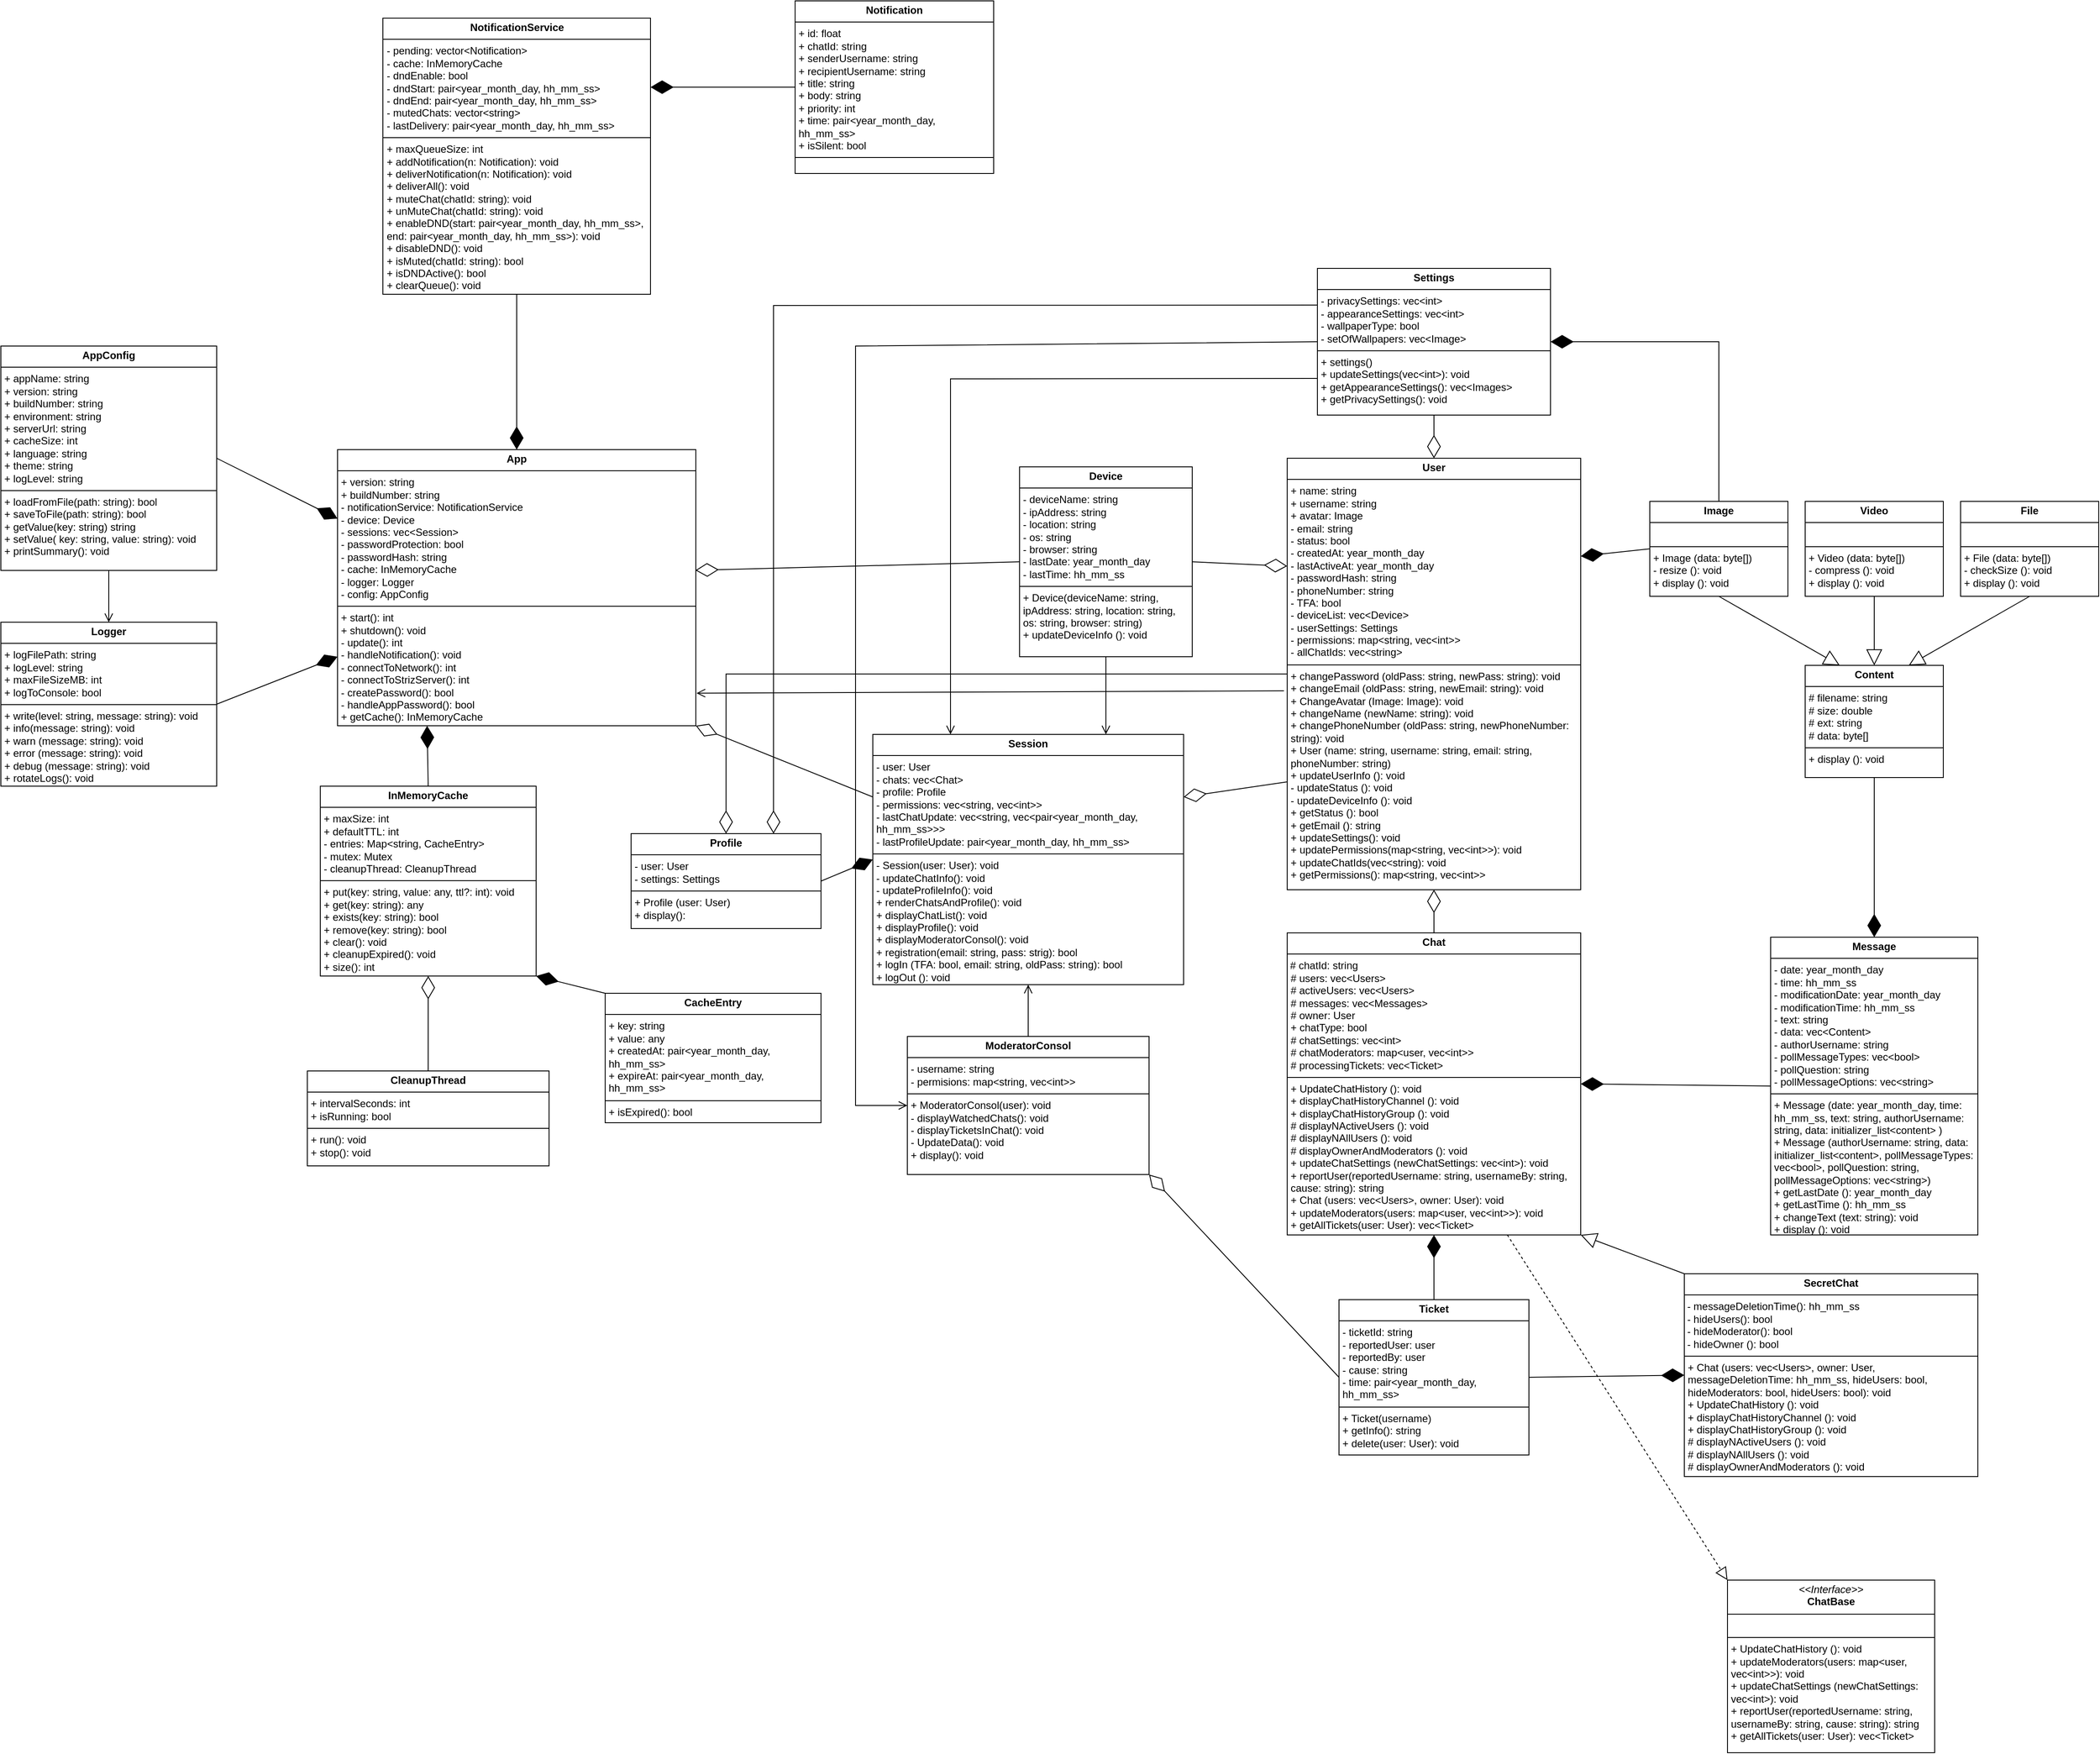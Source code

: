 <mxfile version="28.2.8">
  <diagram name="Page-1" id="-v7UKWnYTiObC2K4nbol">
    <mxGraphModel dx="4275" dy="2553" grid="1" gridSize="10" guides="1" tooltips="1" connect="1" arrows="1" fold="1" page="1" pageScale="1" pageWidth="850" pageHeight="1100" math="0" shadow="0">
      <root>
        <mxCell id="0" />
        <mxCell id="1" parent="0" />
        <mxCell id="eBcWTfVREyL1ZF2uGlKk-4" value="&lt;p style=&quot;margin:0px;margin-top:4px;text-align:center;&quot;&gt;&lt;b&gt;User&lt;/b&gt;&lt;/p&gt;&lt;hr size=&quot;1&quot; style=&quot;border-style:solid;&quot;&gt;&lt;p style=&quot;margin:0px;margin-left:4px;&quot;&gt;+ name: string&lt;/p&gt;&lt;p style=&quot;margin:0px;margin-left:4px;&quot;&gt;+ username: string&lt;/p&gt;&lt;p style=&quot;margin:0px;margin-left:4px;&quot;&gt;+ avatar: Image&lt;/p&gt;&lt;p style=&quot;margin:0px;margin-left:4px;&quot;&gt;- email: string&lt;/p&gt;&lt;p style=&quot;margin:0px;margin-left:4px;&quot;&gt;- status: bool&lt;/p&gt;&lt;p style=&quot;margin:0px;margin-left:4px;&quot;&gt;- createdAt: year_month_day&lt;/p&gt;&lt;p style=&quot;margin:0px;margin-left:4px;&quot;&gt;- lastActiveAt: year_month_day&lt;/p&gt;&lt;p style=&quot;margin:0px;margin-left:4px;&quot;&gt;- passwordHash: string&lt;/p&gt;&lt;p style=&quot;margin:0px;margin-left:4px;&quot;&gt;- phoneNumber: string&lt;/p&gt;&lt;p style=&quot;margin:0px;margin-left:4px;&quot;&gt;- TFA: bool&lt;/p&gt;&lt;p style=&quot;margin:0px;margin-left:4px;&quot;&gt;- deviceList: vec&amp;lt;Device&amp;gt;&lt;/p&gt;&lt;p style=&quot;margin:0px;margin-left:4px;&quot;&gt;- userSettings: Settings&lt;/p&gt;&lt;p style=&quot;margin:0px;margin-left:4px;&quot;&gt;- permissions: map&amp;lt;string, vec&amp;lt;int&amp;gt;&amp;gt;&lt;/p&gt;&lt;p style=&quot;margin:0px;margin-left:4px;&quot;&gt;- allChatIds: vec&amp;lt;string&amp;gt;&lt;/p&gt;&lt;hr size=&quot;1&quot; style=&quot;border-style:solid;&quot;&gt;&lt;p style=&quot;margin:0px;margin-left:4px;&quot;&gt;+ changePassword (oldPass: string, newPass: string): void&lt;/p&gt;&lt;p style=&quot;margin:0px;margin-left:4px;&quot;&gt;+ changeEmail (oldPass: string, newEmail: string): void&lt;/p&gt;&lt;p style=&quot;margin:0px;margin-left:4px;&quot;&gt;+ ChangeAvatar (Image: Image): void&lt;/p&gt;&lt;p style=&quot;margin:0px;margin-left:4px;&quot;&gt;+ changeName (newName: string): void&lt;/p&gt;&lt;p style=&quot;margin:0px;margin-left:4px;&quot;&gt;+ changePhoneNumber (oldPass: string, newPhoneNumber: string): void&lt;/p&gt;&lt;p style=&quot;margin:0px;margin-left:4px;&quot;&gt;+ User (name: string, username: string, email: string, phoneNumber: string)&lt;/p&gt;&lt;p style=&quot;margin:0px;margin-left:4px;&quot;&gt;+ updateUserInfo (): void&lt;/p&gt;&lt;p style=&quot;margin:0px;margin-left:4px;&quot;&gt;- updateStatus (): void&lt;/p&gt;&lt;p style=&quot;margin:0px;margin-left:4px;&quot;&gt;- updateDeviceInfo (): void&lt;/p&gt;&lt;p style=&quot;margin:0px;margin-left:4px;&quot;&gt;+ getStatus (): bool&lt;/p&gt;&lt;p style=&quot;margin:0px;margin-left:4px;&quot;&gt;+ getEmail (): string&lt;/p&gt;&lt;p style=&quot;margin:0px;margin-left:4px;&quot;&gt;+ updateSettings(): void&lt;/p&gt;&lt;p style=&quot;margin:0px;margin-left:4px;&quot;&gt;+ updatePermissions(map&amp;lt;string, vec&amp;lt;int&amp;gt;&amp;gt;): void&lt;/p&gt;&lt;p style=&quot;margin:0px;margin-left:4px;&quot;&gt;+ updateChatIds(vec&amp;lt;string): void&lt;/p&gt;&lt;p style=&quot;margin:0px;margin-left:4px;&quot;&gt;+ getPermissions(): map&amp;lt;string, vec&amp;lt;int&amp;gt;&amp;gt;&lt;/p&gt;" style="verticalAlign=top;align=left;overflow=fill;html=1;whiteSpace=wrap;" parent="1" vertex="1">
          <mxGeometry x="400" y="120" width="340" height="500" as="geometry" />
        </mxCell>
        <mxCell id="eBcWTfVREyL1ZF2uGlKk-5" value="&lt;p style=&quot;margin:0px;margin-top:4px;text-align:center;&quot;&gt;&lt;b&gt;Image&lt;/b&gt;&lt;/p&gt;&lt;hr size=&quot;1&quot; style=&quot;border-style:solid;&quot;&gt;&lt;p style=&quot;margin:0px;margin-left:4px;&quot;&gt;&lt;br&gt;&lt;/p&gt;&lt;hr size=&quot;1&quot; style=&quot;border-style:solid;&quot;&gt;&lt;p style=&quot;margin:0px;margin-left:4px;&quot;&gt;+ Image (data: byte[])&lt;/p&gt;&lt;p style=&quot;margin:0px;margin-left:4px;&quot;&gt;- resize (): void&lt;/p&gt;&lt;p style=&quot;margin:0px;margin-left:4px;&quot;&gt;+ display (): void&lt;br&gt;&lt;/p&gt;" style="verticalAlign=top;align=left;overflow=fill;html=1;whiteSpace=wrap;" parent="1" vertex="1">
          <mxGeometry x="820" y="170" width="160" height="110" as="geometry" />
        </mxCell>
        <mxCell id="eBcWTfVREyL1ZF2uGlKk-8" value="&lt;p style=&quot;margin:0px;margin-top:4px;text-align:center;&quot;&gt;&lt;b&gt;Message&lt;/b&gt;&lt;/p&gt;&lt;hr size=&quot;1&quot; style=&quot;border-style:solid;&quot;&gt;&lt;p style=&quot;margin:0px;margin-left:4px;&quot;&gt;- date: year_month_day&lt;/p&gt;&lt;p style=&quot;margin:0px;margin-left:4px;&quot;&gt;- time: hh_mm_ss&lt;/p&gt;&lt;p style=&quot;margin:0px;margin-left:4px;&quot;&gt;- modificationDate: year_month_day&lt;/p&gt;&lt;p style=&quot;margin:0px;margin-left:4px;&quot;&gt;- modificationTime: hh_mm_ss&lt;/p&gt;&lt;p style=&quot;margin:0px;margin-left:4px;&quot;&gt;- text: string&lt;/p&gt;&lt;p style=&quot;margin:0px;margin-left:4px;&quot;&gt;- data: vec&amp;lt;Content&amp;gt;&lt;/p&gt;&lt;p style=&quot;margin:0px;margin-left:4px;&quot;&gt;- authorUsername: string&lt;/p&gt;&lt;p style=&quot;margin:0px;margin-left:4px;&quot;&gt;- pollMessageTypes: vec&amp;lt;bool&amp;gt;&lt;/p&gt;&lt;p style=&quot;margin:0px;margin-left:4px;&quot;&gt;- pollQuestion: string&lt;/p&gt;&lt;p style=&quot;margin:0px;margin-left:4px;&quot;&gt;- pollMessageOptions: vec&amp;lt;string&amp;gt;&lt;/p&gt;&lt;hr size=&quot;1&quot; style=&quot;border-style:solid;&quot;&gt;&lt;p style=&quot;margin:0px;margin-left:4px;&quot;&gt;+ Message (date: year_month_day, time: hh_mm_ss, text: string, authorUsername: string, data: initializer_list&amp;lt;content&amp;gt; )&lt;/p&gt;&lt;p style=&quot;margin:0px;margin-left:4px;&quot;&gt;+ Message (authorUsername: string, data: initializer_list&amp;lt;content&amp;gt;, pollMessageTypes: vec&amp;lt;bool&amp;gt;, pollQuestion: string, pollMessageOptions: vec&amp;lt;string&amp;gt;)&lt;/p&gt;&lt;p style=&quot;margin:0px;margin-left:4px;&quot;&gt;+ getLastDate (): year_month_day&lt;/p&gt;&lt;p style=&quot;margin:0px;margin-left:4px;&quot;&gt;+ getLastTime (): hh_mm_ss&lt;/p&gt;&lt;p style=&quot;margin:0px;margin-left:4px;&quot;&gt;+ changeText (text: string): void&lt;/p&gt;&lt;p style=&quot;margin:0px;margin-left:4px;&quot;&gt;+ display (): void&lt;/p&gt;&lt;p style=&quot;margin:0px;margin-left:4px;&quot;&gt;&lt;br&gt;&lt;/p&gt;" style="verticalAlign=top;align=left;overflow=fill;html=1;whiteSpace=wrap;" parent="1" vertex="1">
          <mxGeometry x="960" y="675" width="240" height="345" as="geometry" />
        </mxCell>
        <mxCell id="eBcWTfVREyL1ZF2uGlKk-9" value="&lt;p style=&quot;margin:0px;margin-top:4px;text-align:center;&quot;&gt;&lt;b&gt;Video&lt;/b&gt;&lt;/p&gt;&lt;hr size=&quot;1&quot; style=&quot;border-style:solid;&quot;&gt;&lt;p style=&quot;margin:0px;margin-left:4px;&quot;&gt;&lt;br&gt;&lt;/p&gt;&lt;hr size=&quot;1&quot; style=&quot;border-style:solid;&quot;&gt;&lt;p style=&quot;margin: 0px 0px 0px 4px;&quot;&gt;+ Video (data: byte[])&lt;/p&gt;&lt;p style=&quot;margin: 0px 0px 0px 4px;&quot;&gt;- compress (): void&lt;/p&gt;&lt;p style=&quot;margin: 0px 0px 0px 4px;&quot;&gt;+ display (): void&lt;br&gt;&lt;/p&gt;" style="verticalAlign=top;align=left;overflow=fill;html=1;whiteSpace=wrap;" parent="1" vertex="1">
          <mxGeometry x="1000" y="170" width="160" height="110" as="geometry" />
        </mxCell>
        <mxCell id="eBcWTfVREyL1ZF2uGlKk-10" value="&lt;p style=&quot;margin:0px;margin-top:4px;text-align:center;&quot;&gt;&lt;b&gt;File&lt;/b&gt;&lt;/p&gt;&lt;hr size=&quot;1&quot; style=&quot;border-style:solid;&quot;&gt;&lt;p style=&quot;margin:0px;margin-left:4px;&quot;&gt;&lt;br&gt;&lt;/p&gt;&lt;hr size=&quot;1&quot; style=&quot;border-style:solid;&quot;&gt;&lt;p style=&quot;margin:0px;margin-left:4px;&quot;&gt;+ File (data: byte[])&lt;/p&gt;&lt;p style=&quot;margin:0px;margin-left:4px;&quot;&gt;- checkSize (): void&lt;/p&gt;&lt;p style=&quot;margin:0px;margin-left:4px;&quot;&gt;+ display (): void&lt;br&gt;&lt;/p&gt;" style="verticalAlign=top;align=left;overflow=fill;html=1;whiteSpace=wrap;" parent="1" vertex="1">
          <mxGeometry x="1180" y="170" width="160" height="110" as="geometry" />
        </mxCell>
        <mxCell id="eBcWTfVREyL1ZF2uGlKk-11" value="&lt;p style=&quot;margin:0px;margin-top:4px;text-align:center;&quot;&gt;&lt;b&gt;Content&lt;/b&gt;&lt;/p&gt;&lt;hr size=&quot;1&quot; style=&quot;border-style:solid;&quot;&gt;&lt;p style=&quot;margin: 0px 0px 0px 4px;&quot;&gt;# filename: string&lt;/p&gt;&lt;p style=&quot;margin: 0px 0px 0px 4px;&quot;&gt;# size: double&lt;/p&gt;&lt;p style=&quot;margin: 0px 0px 0px 4px;&quot;&gt;# ext: string&lt;/p&gt;&lt;p style=&quot;margin: 0px 0px 0px 4px;&quot;&gt;# data: byte[]&lt;/p&gt;&lt;hr size=&quot;1&quot; style=&quot;border-style:solid;&quot;&gt;&lt;p style=&quot;margin:0px;margin-left:4px;&quot;&gt;+ display (): void&lt;/p&gt;" style="verticalAlign=top;align=left;overflow=fill;html=1;whiteSpace=wrap;" parent="1" vertex="1">
          <mxGeometry x="1000" y="360" width="160" height="130" as="geometry" />
        </mxCell>
        <mxCell id="eBcWTfVREyL1ZF2uGlKk-12" value="" style="endArrow=block;endSize=16;endFill=0;html=1;rounded=0;exitX=0.5;exitY=1;exitDx=0;exitDy=0;entryX=0.25;entryY=0;entryDx=0;entryDy=0;" parent="1" source="eBcWTfVREyL1ZF2uGlKk-5" target="eBcWTfVREyL1ZF2uGlKk-11" edge="1">
          <mxGeometry width="160" relative="1" as="geometry">
            <mxPoint x="930" y="410" as="sourcePoint" />
            <mxPoint x="1090" y="410" as="targetPoint" />
          </mxGeometry>
        </mxCell>
        <mxCell id="eBcWTfVREyL1ZF2uGlKk-13" value="" style="endArrow=block;endSize=16;endFill=0;html=1;rounded=0;exitX=0.5;exitY=1;exitDx=0;exitDy=0;entryX=0.5;entryY=0;entryDx=0;entryDy=0;" parent="1" source="eBcWTfVREyL1ZF2uGlKk-9" target="eBcWTfVREyL1ZF2uGlKk-11" edge="1">
          <mxGeometry x="-0.002" width="160" relative="1" as="geometry">
            <mxPoint x="1050" y="310" as="sourcePoint" />
            <mxPoint x="1210" y="310" as="targetPoint" />
            <mxPoint as="offset" />
          </mxGeometry>
        </mxCell>
        <mxCell id="eBcWTfVREyL1ZF2uGlKk-14" value="" style="endArrow=block;endSize=16;endFill=0;html=1;rounded=0;exitX=0.5;exitY=1;exitDx=0;exitDy=0;entryX=0.75;entryY=0;entryDx=0;entryDy=0;" parent="1" source="eBcWTfVREyL1ZF2uGlKk-10" target="eBcWTfVREyL1ZF2uGlKk-11" edge="1">
          <mxGeometry width="160" relative="1" as="geometry">
            <mxPoint x="1170" y="340" as="sourcePoint" />
            <mxPoint x="1130" y="370" as="targetPoint" />
          </mxGeometry>
        </mxCell>
        <mxCell id="eBcWTfVREyL1ZF2uGlKk-17" value="&lt;p style=&quot;margin:0px;margin-top:4px;text-align:center;&quot;&gt;&lt;b&gt;Device&lt;/b&gt;&lt;/p&gt;&lt;hr size=&quot;1&quot; style=&quot;border-style:solid;&quot;&gt;&lt;p style=&quot;margin:0px;margin-left:4px;&quot;&gt;- deviceName: string&lt;/p&gt;&lt;p style=&quot;margin:0px;margin-left:4px;&quot;&gt;- ipAddress: string&lt;/p&gt;&lt;p style=&quot;margin:0px;margin-left:4px;&quot;&gt;- location: string&lt;/p&gt;&lt;p style=&quot;margin:0px;margin-left:4px;&quot;&gt;- os: string&lt;/p&gt;&lt;p style=&quot;margin:0px;margin-left:4px;&quot;&gt;- browser: string&lt;/p&gt;&lt;p style=&quot;margin:0px;margin-left:4px;&quot;&gt;- lastDate: year_month_day&lt;/p&gt;&lt;p style=&quot;margin:0px;margin-left:4px;&quot;&gt;- lastTime: hh_mm_ss&lt;/p&gt;&lt;hr size=&quot;1&quot; style=&quot;border-style:solid;&quot;&gt;&lt;p style=&quot;margin:0px;margin-left:4px;&quot;&gt;+ Device(deviceName: string, ipAddress: string, location: string, os: string, browser: string)&lt;/p&gt;&lt;p style=&quot;margin:0px;margin-left:4px;&quot;&gt;+ updateDeviceInfo (): void&lt;/p&gt;" style="verticalAlign=top;align=left;overflow=fill;html=1;whiteSpace=wrap;" parent="1" vertex="1">
          <mxGeometry x="90" y="130" width="200" height="220" as="geometry" />
        </mxCell>
        <mxCell id="eBcWTfVREyL1ZF2uGlKk-20" value="&lt;p style=&quot;margin:0px;margin-top:4px;text-align:center;&quot;&gt;&lt;b&gt;Chat&lt;/b&gt;&lt;/p&gt;&lt;hr size=&quot;1&quot; style=&quot;border-style:solid;&quot;&gt;&lt;span style=&quot;white-space: pre;&quot;&gt;&amp;nbsp;#&lt;/span&gt;&amp;nbsp;chatId: string&lt;br&gt;&lt;p style=&quot;margin:0px;margin-left:4px;&quot;&gt;# users: vec&amp;lt;Users&amp;gt;&lt;/p&gt;&lt;p style=&quot;margin:0px;margin-left:4px;&quot;&gt;# activeUsers: vec&amp;lt;Users&amp;gt;&lt;/p&gt;&lt;p style=&quot;margin:0px;margin-left:4px;&quot;&gt;# messages: vec&amp;lt;Messages&amp;gt;&lt;/p&gt;&lt;p style=&quot;margin:0px;margin-left:4px;&quot;&gt;# owner: User&lt;/p&gt;&lt;p style=&quot;margin:0px;margin-left:4px;&quot;&gt;+ chatType: bool&lt;/p&gt;&lt;p style=&quot;margin:0px;margin-left:4px;&quot;&gt;# chatSettings: vec&amp;lt;int&amp;gt;&lt;/p&gt;&lt;p style=&quot;margin:0px;margin-left:4px;&quot;&gt;# chatModerators: map&amp;lt;user, vec&amp;lt;int&amp;gt;&amp;gt;&lt;/p&gt;&lt;p style=&quot;margin:0px;margin-left:4px;&quot;&gt;# processingTickets: vec&amp;lt;Ticket&amp;gt;&lt;/p&gt;&lt;hr size=&quot;1&quot; style=&quot;border-style:solid;&quot;&gt;&lt;p style=&quot;margin:0px;margin-left:4px;&quot;&gt;+ UpdateChatHistory (): void&lt;/p&gt;&lt;p style=&quot;margin:0px;margin-left:4px;&quot;&gt;+ displayChatHistoryChannel (): void&lt;/p&gt;&lt;p style=&quot;margin:0px;margin-left:4px;&quot;&gt;+ displayChatHistoryGroup (): void&lt;br&gt;&lt;/p&gt;&lt;p style=&quot;margin:0px;margin-left:4px;&quot;&gt;# displayNActiveUsers (): void&lt;/p&gt;&lt;p style=&quot;margin:0px;margin-left:4px;&quot;&gt;# displayNAllUsers (): void&lt;/p&gt;&lt;p style=&quot;margin:0px;margin-left:4px;&quot;&gt;# displayOwnerAndModerators (): void&lt;/p&gt;&lt;p style=&quot;margin:0px;margin-left:4px;&quot;&gt;+ updateChatSettings (newChatSettings: vec&amp;lt;int&amp;gt;): void&lt;/p&gt;&lt;p style=&quot;margin:0px;margin-left:4px;&quot;&gt;+ reportUser(reportedUsername: string, usernameBy: string, cause: string): string&lt;/p&gt;&lt;p style=&quot;margin:0px;margin-left:4px;&quot;&gt;+ Chat (users: vec&amp;lt;Users&amp;gt;, owner: User): void&lt;/p&gt;&lt;p style=&quot;margin:0px;margin-left:4px;&quot;&gt;+ updateModerators(users: map&amp;lt;user, vec&amp;lt;int&amp;gt;&amp;gt;): void&lt;/p&gt;&lt;p style=&quot;margin:0px;margin-left:4px;&quot;&gt;+ getAllTickets(user: User): vec&amp;lt;Ticket&amp;gt;&lt;/p&gt;" style="verticalAlign=top;align=left;overflow=fill;html=1;whiteSpace=wrap;" parent="1" vertex="1">
          <mxGeometry x="400" y="670" width="340" height="350" as="geometry" />
        </mxCell>
        <mxCell id="eBcWTfVREyL1ZF2uGlKk-21" value="" style="endArrow=diamondThin;endFill=1;endSize=24;html=1;rounded=0;exitX=0;exitY=0.5;exitDx=0;exitDy=0;entryX=1;entryY=0.5;entryDx=0;entryDy=0;" parent="1" source="eBcWTfVREyL1ZF2uGlKk-8" target="eBcWTfVREyL1ZF2uGlKk-20" edge="1">
          <mxGeometry width="160" relative="1" as="geometry">
            <mxPoint x="790" y="850" as="sourcePoint" />
            <mxPoint x="950" y="850" as="targetPoint" />
          </mxGeometry>
        </mxCell>
        <mxCell id="eBcWTfVREyL1ZF2uGlKk-24" value="&lt;p style=&quot;margin:0px;margin-top:4px;text-align:center;&quot;&gt;&lt;b&gt;Session&lt;/b&gt;&lt;/p&gt;&lt;hr size=&quot;1&quot; style=&quot;border-style:solid;&quot;&gt;&lt;p style=&quot;margin:0px;margin-left:4px;&quot;&gt;- user: User&lt;/p&gt;&lt;p style=&quot;margin:0px;margin-left:4px;&quot;&gt;- chats: vec&amp;lt;Chat&amp;gt;&lt;/p&gt;&lt;p style=&quot;margin:0px;margin-left:4px;&quot;&gt;- profile: Profile&lt;/p&gt;&lt;p style=&quot;margin:0px;margin-left:4px;&quot;&gt;- permissions: vec&amp;lt;string, vec&amp;lt;int&amp;gt;&amp;gt;&lt;/p&gt;&lt;p style=&quot;margin:0px;margin-left:4px;&quot;&gt;- lastChatUpdate: vec&amp;lt;string, vec&amp;lt;pair&amp;lt;year_month_day, hh_mm_ss&amp;gt;&amp;gt;&amp;gt;&lt;br&gt;&lt;/p&gt;&lt;p style=&quot;margin:0px;margin-left:4px;&quot;&gt;- lastProfileUpdate: pair&amp;lt;year_month_day, hh_mm_ss&amp;gt;&lt;/p&gt;&lt;hr size=&quot;1&quot; style=&quot;border-style:solid;&quot;&gt;&lt;p style=&quot;margin: 0px 0px 0px 4px;&quot;&gt;- Session(user: User): void&lt;/p&gt;&lt;p style=&quot;margin: 0px 0px 0px 4px;&quot;&gt;- updateChatInfo(): void&lt;/p&gt;&lt;p style=&quot;margin: 0px 0px 0px 4px;&quot;&gt;- updateProfileInfo(): void&lt;br&gt;&lt;/p&gt;&lt;p style=&quot;margin: 0px 0px 0px 4px;&quot;&gt;+ renderChatsAndProfile(): void&lt;/p&gt;&lt;p style=&quot;margin: 0px 0px 0px 4px;&quot;&gt;+ displayChatList(): void&lt;/p&gt;&lt;p style=&quot;margin: 0px 0px 0px 4px;&quot;&gt;+ displayProfile(): void&lt;/p&gt;&lt;p style=&quot;margin: 0px 0px 0px 4px;&quot;&gt;+ displayModeratorConsol(): void&lt;/p&gt;&lt;p style=&quot;margin: 0px 0px 0px 4px;&quot;&gt;+ registration(email: string, pass: strig): bool&lt;/p&gt;&lt;p style=&quot;margin: 0px 0px 0px 4px;&quot;&gt;+ logIn (TFA: bool, email: string, oldPass: string): bool&lt;/p&gt;&lt;p style=&quot;margin: 0px 0px 0px 4px;&quot;&gt;+ logOut (): void&lt;/p&gt;" style="verticalAlign=top;align=left;overflow=fill;html=1;whiteSpace=wrap;" parent="1" vertex="1">
          <mxGeometry x="-80" y="440" width="360" height="290" as="geometry" />
        </mxCell>
        <mxCell id="eBcWTfVREyL1ZF2uGlKk-29" value="" style="endArrow=diamondThin;endFill=1;endSize=24;html=1;rounded=0;exitX=0.5;exitY=1;exitDx=0;exitDy=0;entryX=0.5;entryY=0;entryDx=0;entryDy=0;" parent="1" source="eBcWTfVREyL1ZF2uGlKk-11" target="eBcWTfVREyL1ZF2uGlKk-8" edge="1">
          <mxGeometry width="160" relative="1" as="geometry">
            <mxPoint x="1060" y="540" as="sourcePoint" />
            <mxPoint x="1220" y="540" as="targetPoint" />
          </mxGeometry>
        </mxCell>
        <mxCell id="eBcWTfVREyL1ZF2uGlKk-30" value="" style="endArrow=diamondThin;endFill=1;endSize=24;html=1;rounded=0;exitX=0;exitY=0.5;exitDx=0;exitDy=0;entryX=1;entryY=0.227;entryDx=0;entryDy=0;entryPerimeter=0;" parent="1" source="eBcWTfVREyL1ZF2uGlKk-5" target="eBcWTfVREyL1ZF2uGlKk-4" edge="1">
          <mxGeometry width="160" relative="1" as="geometry">
            <mxPoint x="780" y="320" as="sourcePoint" />
            <mxPoint x="750" y="218" as="targetPoint" />
          </mxGeometry>
        </mxCell>
        <mxCell id="eBcWTfVREyL1ZF2uGlKk-31" value="" style="endArrow=diamondThin;endFill=0;endSize=24;html=1;rounded=0;exitX=0;exitY=0.75;exitDx=0;exitDy=0;entryX=1;entryY=0.25;entryDx=0;entryDy=0;" parent="1" source="eBcWTfVREyL1ZF2uGlKk-4" target="eBcWTfVREyL1ZF2uGlKk-24" edge="1">
          <mxGeometry width="160" relative="1" as="geometry">
            <mxPoint x="330" y="500" as="sourcePoint" />
            <mxPoint x="490" y="500" as="targetPoint" />
          </mxGeometry>
        </mxCell>
        <mxCell id="eBcWTfVREyL1ZF2uGlKk-32" value="&lt;p style=&quot;margin:0px;margin-top:4px;text-align:center;&quot;&gt;&lt;b&gt;Settings&lt;/b&gt;&lt;/p&gt;&lt;hr size=&quot;1&quot; style=&quot;border-style:solid;&quot;&gt;&lt;p style=&quot;margin:0px;margin-left:4px;&quot;&gt;- privacySettings: vec&amp;lt;int&amp;gt;&lt;/p&gt;&lt;p style=&quot;margin:0px;margin-left:4px;&quot;&gt;- appearanceSettings: vec&amp;lt;int&amp;gt;&lt;/p&gt;&lt;p style=&quot;margin:0px;margin-left:4px;&quot;&gt;- wallpaperType: bool&lt;/p&gt;&lt;p style=&quot;margin:0px;margin-left:4px;&quot;&gt;- setOfWallpapers: vec&amp;lt;Image&amp;gt;&lt;/p&gt;&lt;hr size=&quot;1&quot; style=&quot;border-style:solid;&quot;&gt;&lt;p style=&quot;margin:0px;margin-left:4px;&quot;&gt;+ settings()&lt;/p&gt;&lt;p style=&quot;margin:0px;margin-left:4px;&quot;&gt;+ updateSettings(vec&amp;lt;int&amp;gt;): void&lt;/p&gt;&lt;p style=&quot;margin:0px;margin-left:4px;&quot;&gt;+ getAppearanceSettings(): vec&amp;lt;Images&amp;gt;&lt;/p&gt;&lt;p style=&quot;margin:0px;margin-left:4px;&quot;&gt;+ getPrivacySettings(): void&lt;/p&gt;" style="verticalAlign=top;align=left;overflow=fill;html=1;whiteSpace=wrap;" parent="1" vertex="1">
          <mxGeometry x="435" y="-100" width="270" height="170" as="geometry" />
        </mxCell>
        <mxCell id="eBcWTfVREyL1ZF2uGlKk-38" value="" style="endArrow=diamondThin;endFill=1;endSize=24;html=1;rounded=0;entryX=1;entryY=0.5;entryDx=0;entryDy=0;exitX=0.5;exitY=0;exitDx=0;exitDy=0;" parent="1" source="eBcWTfVREyL1ZF2uGlKk-5" target="eBcWTfVREyL1ZF2uGlKk-32" edge="1">
          <mxGeometry width="160" relative="1" as="geometry">
            <mxPoint x="800" y="-40" as="sourcePoint" />
            <mxPoint x="960" y="-40" as="targetPoint" />
            <Array as="points">
              <mxPoint x="900" y="-15" />
            </Array>
          </mxGeometry>
        </mxCell>
        <mxCell id="eBcWTfVREyL1ZF2uGlKk-39" value="" style="endArrow=open;startArrow=none;endFill=0;startFill=0;endSize=8;html=1;verticalAlign=bottom;labelBackgroundColor=none;strokeWidth=1;rounded=0;exitX=0.5;exitY=1;exitDx=0;exitDy=0;entryX=0.75;entryY=0;entryDx=0;entryDy=0;" parent="1" source="eBcWTfVREyL1ZF2uGlKk-17" target="eBcWTfVREyL1ZF2uGlKk-24" edge="1">
          <mxGeometry width="160" relative="1" as="geometry">
            <mxPoint x="10" y="350" as="sourcePoint" />
            <mxPoint x="170" y="350" as="targetPoint" />
          </mxGeometry>
        </mxCell>
        <mxCell id="eBcWTfVREyL1ZF2uGlKk-40" value="" style="endArrow=open;startArrow=none;endFill=0;startFill=0;endSize=8;html=1;verticalAlign=bottom;labelBackgroundColor=none;strokeWidth=1;rounded=0;exitX=0;exitY=0.75;exitDx=0;exitDy=0;entryX=0.25;entryY=0;entryDx=0;entryDy=0;" parent="1" source="eBcWTfVREyL1ZF2uGlKk-32" target="eBcWTfVREyL1ZF2uGlKk-24" edge="1">
          <mxGeometry width="160" relative="1" as="geometry">
            <mxPoint x="30" y="60" as="sourcePoint" />
            <mxPoint x="190" y="60" as="targetPoint" />
            <Array as="points">
              <mxPoint x="10" y="28" />
            </Array>
          </mxGeometry>
        </mxCell>
        <mxCell id="eBcWTfVREyL1ZF2uGlKk-41" value="" style="endArrow=diamondThin;endFill=0;endSize=24;html=1;rounded=0;exitX=0.5;exitY=0;exitDx=0;exitDy=0;entryX=0.5;entryY=1;entryDx=0;entryDy=0;" parent="1" source="eBcWTfVREyL1ZF2uGlKk-20" target="eBcWTfVREyL1ZF2uGlKk-4" edge="1">
          <mxGeometry width="160" relative="1" as="geometry">
            <mxPoint x="550" y="600" as="sourcePoint" />
            <mxPoint x="710" y="600" as="targetPoint" />
          </mxGeometry>
        </mxCell>
        <mxCell id="eBcWTfVREyL1ZF2uGlKk-42" value="&lt;p style=&quot;margin:0px;margin-top:4px;text-align:center;&quot;&gt;&lt;b&gt;ModeratorConsol&lt;/b&gt;&lt;/p&gt;&lt;hr size=&quot;1&quot; style=&quot;border-style:solid;&quot;&gt;&lt;p style=&quot;margin:0px;margin-left:4px;&quot;&gt;- username: string&lt;/p&gt;&lt;p style=&quot;margin:0px;margin-left:4px;&quot;&gt;- permisions: map&amp;lt;string, vec&amp;lt;int&amp;gt;&amp;gt;&lt;/p&gt;&lt;hr size=&quot;1&quot; style=&quot;border-style:solid;&quot;&gt;&lt;p style=&quot;margin:0px;margin-left:4px;&quot;&gt;+ ModeratorConsol(user): void&lt;/p&gt;&lt;p style=&quot;margin:0px;margin-left:4px;&quot;&gt;- displayWatchedChats(): void&lt;/p&gt;&lt;p style=&quot;margin:0px;margin-left:4px;&quot;&gt;- displayTicketsInChat(): void&lt;/p&gt;&lt;p style=&quot;margin:0px;margin-left:4px;&quot;&gt;- UpdateData(): void&lt;/p&gt;&lt;p style=&quot;margin:0px;margin-left:4px;&quot;&gt;+ display(): void&lt;/p&gt;" style="verticalAlign=top;align=left;overflow=fill;html=1;whiteSpace=wrap;" parent="1" vertex="1">
          <mxGeometry x="-40" y="790" width="280" height="160" as="geometry" />
        </mxCell>
        <mxCell id="eBcWTfVREyL1ZF2uGlKk-47" value="&lt;p style=&quot;margin:0px;margin-top:4px;text-align:center;&quot;&gt;&lt;b&gt;Ticket&lt;/b&gt;&lt;/p&gt;&lt;hr size=&quot;1&quot; style=&quot;border-style:solid;&quot;&gt;&lt;p style=&quot;margin:0px;margin-left:4px;&quot;&gt;- ticketId: string&lt;/p&gt;&lt;p style=&quot;margin:0px;margin-left:4px;&quot;&gt;- reportedUser: user&lt;/p&gt;&lt;p style=&quot;margin:0px;margin-left:4px;&quot;&gt;- reportedBy: user&lt;/p&gt;&lt;p style=&quot;margin:0px;margin-left:4px;&quot;&gt;- cause: string&lt;/p&gt;&lt;p style=&quot;margin:0px;margin-left:4px;&quot;&gt;- time: pair&amp;lt;year_month_day, hh_mm_ss&amp;gt;&lt;/p&gt;&lt;hr size=&quot;1&quot; style=&quot;border-style:solid;&quot;&gt;&lt;p style=&quot;margin:0px;margin-left:4px;&quot;&gt;+ Ticket(username)&lt;/p&gt;&lt;p style=&quot;margin:0px;margin-left:4px;&quot;&gt;+ getInfo(): string&lt;/p&gt;&lt;p style=&quot;margin:0px;margin-left:4px;&quot;&gt;+ delete(user: User): void&lt;/p&gt;" style="verticalAlign=top;align=left;overflow=fill;html=1;whiteSpace=wrap;" parent="1" vertex="1">
          <mxGeometry x="460" y="1095" width="220" height="180" as="geometry" />
        </mxCell>
        <mxCell id="eBcWTfVREyL1ZF2uGlKk-48" value="" style="endArrow=diamondThin;endFill=1;endSize=24;html=1;rounded=0;exitX=0.5;exitY=0;exitDx=0;exitDy=0;entryX=0.5;entryY=1;entryDx=0;entryDy=0;" parent="1" source="eBcWTfVREyL1ZF2uGlKk-47" target="eBcWTfVREyL1ZF2uGlKk-20" edge="1">
          <mxGeometry width="160" relative="1" as="geometry">
            <mxPoint x="540" y="1020" as="sourcePoint" />
            <mxPoint x="700" y="1020" as="targetPoint" />
          </mxGeometry>
        </mxCell>
        <mxCell id="eBcWTfVREyL1ZF2uGlKk-49" value="" style="endArrow=diamondThin;endFill=0;endSize=24;html=1;rounded=0;entryX=1;entryY=1;entryDx=0;entryDy=0;exitX=0;exitY=0.5;exitDx=0;exitDy=0;" parent="1" source="eBcWTfVREyL1ZF2uGlKk-47" target="eBcWTfVREyL1ZF2uGlKk-42" edge="1">
          <mxGeometry width="160" relative="1" as="geometry">
            <mxPoint x="250" y="1100" as="sourcePoint" />
            <mxPoint x="410" y="1100" as="targetPoint" />
          </mxGeometry>
        </mxCell>
        <mxCell id="eBcWTfVREyL1ZF2uGlKk-50" value="" style="endArrow=open;startArrow=none;endFill=0;startFill=0;endSize=8;html=1;verticalAlign=bottom;labelBackgroundColor=none;strokeWidth=1;rounded=0;exitX=0;exitY=0.5;exitDx=0;exitDy=0;entryX=0;entryY=0.5;entryDx=0;entryDy=0;" parent="1" source="eBcWTfVREyL1ZF2uGlKk-32" target="eBcWTfVREyL1ZF2uGlKk-42" edge="1">
          <mxGeometry width="160" relative="1" as="geometry">
            <mxPoint x="320" y="-30" as="sourcePoint" />
            <mxPoint x="480" y="-30" as="targetPoint" />
            <Array as="points">
              <mxPoint x="-100" y="-10" />
              <mxPoint x="-100" y="870" />
            </Array>
          </mxGeometry>
        </mxCell>
        <mxCell id="eBcWTfVREyL1ZF2uGlKk-52" value="&lt;p style=&quot;margin:0px;margin-top:4px;text-align:center;&quot;&gt;&lt;b&gt;Profile&lt;/b&gt;&lt;/p&gt;&lt;hr size=&quot;1&quot; style=&quot;border-style:solid;&quot;&gt;&lt;p style=&quot;margin:0px;margin-left:4px;&quot;&gt;- user: User&lt;/p&gt;&lt;p style=&quot;margin:0px;margin-left:4px;&quot;&gt;- settings: Settings&lt;/p&gt;&lt;hr size=&quot;1&quot; style=&quot;border-style:solid;&quot;&gt;&lt;p style=&quot;margin:0px;margin-left:4px;&quot;&gt;+ Profile (user: User)&lt;/p&gt;&lt;p style=&quot;margin:0px;margin-left:4px;&quot;&gt;+ display():&amp;nbsp;&lt;/p&gt;" style="verticalAlign=top;align=left;overflow=fill;html=1;whiteSpace=wrap;" parent="1" vertex="1">
          <mxGeometry x="-360" y="555" width="220" height="110" as="geometry" />
        </mxCell>
        <mxCell id="eBcWTfVREyL1ZF2uGlKk-53" value="" style="endArrow=open;startArrow=none;endFill=0;startFill=0;endSize=8;html=1;verticalAlign=bottom;labelBackgroundColor=none;strokeWidth=1;rounded=0;exitX=0.5;exitY=0;exitDx=0;exitDy=0;entryX=0.5;entryY=1;entryDx=0;entryDy=0;" parent="1" source="eBcWTfVREyL1ZF2uGlKk-42" target="eBcWTfVREyL1ZF2uGlKk-24" edge="1">
          <mxGeometry width="160" relative="1" as="geometry">
            <mxPoint x="90" y="760" as="sourcePoint" />
            <mxPoint x="250" y="760" as="targetPoint" />
          </mxGeometry>
        </mxCell>
        <mxCell id="eBcWTfVREyL1ZF2uGlKk-55" value="" style="endArrow=diamondThin;endFill=0;endSize=24;html=1;rounded=0;exitX=0.5;exitY=1;exitDx=0;exitDy=0;entryX=0.5;entryY=0;entryDx=0;entryDy=0;" parent="1" source="eBcWTfVREyL1ZF2uGlKk-32" target="eBcWTfVREyL1ZF2uGlKk-4" edge="1">
          <mxGeometry width="160" relative="1" as="geometry">
            <mxPoint x="600" y="80" as="sourcePoint" />
            <mxPoint x="760" y="80" as="targetPoint" />
          </mxGeometry>
        </mxCell>
        <mxCell id="eBcWTfVREyL1ZF2uGlKk-56" value="" style="endArrow=diamondThin;endFill=0;endSize=24;html=1;rounded=0;exitX=0;exitY=0.25;exitDx=0;exitDy=0;entryX=0.75;entryY=0;entryDx=0;entryDy=0;" parent="1" source="eBcWTfVREyL1ZF2uGlKk-32" target="eBcWTfVREyL1ZF2uGlKk-52" edge="1">
          <mxGeometry width="160" relative="1" as="geometry">
            <mxPoint x="110" y="-110" as="sourcePoint" />
            <mxPoint x="-150" y="440" as="targetPoint" />
            <Array as="points">
              <mxPoint x="-195" y="-57" />
            </Array>
          </mxGeometry>
        </mxCell>
        <mxCell id="eBcWTfVREyL1ZF2uGlKk-58" value="" style="endArrow=diamondThin;endFill=1;endSize=24;html=1;rounded=0;exitX=1;exitY=0.5;exitDx=0;exitDy=0;entryX=0;entryY=0.5;entryDx=0;entryDy=0;" parent="1" source="eBcWTfVREyL1ZF2uGlKk-52" target="eBcWTfVREyL1ZF2uGlKk-24" edge="1">
          <mxGeometry width="160" relative="1" as="geometry">
            <mxPoint x="-120" y="590" as="sourcePoint" />
            <mxPoint x="40" y="590" as="targetPoint" />
          </mxGeometry>
        </mxCell>
        <mxCell id="PdF2G57raI70RUZ5H98P-1" value="&lt;p style=&quot;margin:0px;margin-top:4px;text-align:center;&quot;&gt;&lt;b&gt;SecretChat&lt;/b&gt;&lt;/p&gt;&lt;hr size=&quot;1&quot; style=&quot;border-style:solid;&quot;&gt;&lt;span style=&quot;white-space: pre;&quot;&gt;&amp;nbsp;- messageDeletionTime(): hh_mm_ss&lt;/span&gt;&lt;div&gt;&lt;span style=&quot;white-space: pre;&quot;&gt; - hideUsers(): bool&lt;/span&gt;&lt;/div&gt;&lt;div&gt;&lt;span style=&quot;white-space: pre;&quot;&gt; - hideModerator(): bool&lt;/span&gt;&lt;/div&gt;&lt;div&gt;&lt;span style=&quot;white-space: pre;&quot;&gt; - hideOwner (): bool&lt;/span&gt;&lt;/div&gt;&lt;div&gt;&lt;div&gt;&lt;hr size=&quot;1&quot; style=&quot;border-style:solid;&quot;&gt;&lt;p style=&quot;margin: 0px 0px 0px 4px;&quot;&gt;+ Chat (users: vec&amp;lt;Users&amp;gt;, owner: User, messageDeletionTime: hh_mm_ss, hideUsers: bool, hideModerators: bool, hideUsers: bool): void&lt;br&gt;&lt;/p&gt;&lt;p style=&quot;margin: 0px 0px 0px 4px;&quot;&gt;+ UpdateChatHistory (): void&lt;/p&gt;&lt;p style=&quot;margin: 0px 0px 0px 4px;&quot;&gt;+ displayChatHistoryChannel (): void&lt;/p&gt;&lt;p style=&quot;margin: 0px 0px 0px 4px;&quot;&gt;+ displayChatHistoryGroup (): void&lt;br&gt;&lt;/p&gt;&lt;p style=&quot;margin: 0px 0px 0px 4px;&quot;&gt;# displayNActiveUsers (): void&lt;/p&gt;&lt;p style=&quot;margin: 0px 0px 0px 4px;&quot;&gt;# displayNAllUsers (): void&lt;/p&gt;&lt;p style=&quot;margin: 0px 0px 0px 4px;&quot;&gt;# displayOwnerAndModerators (): void&lt;/p&gt;&lt;/div&gt;&lt;/div&gt;" style="verticalAlign=top;align=left;overflow=fill;html=1;whiteSpace=wrap;" parent="1" vertex="1">
          <mxGeometry x="860" y="1065" width="340" height="235" as="geometry" />
        </mxCell>
        <mxCell id="PdF2G57raI70RUZ5H98P-2" value="" style="endArrow=diamondThin;endFill=1;endSize=24;html=1;rounded=0;exitX=1;exitY=0.5;exitDx=0;exitDy=0;entryX=0;entryY=0.5;entryDx=0;entryDy=0;" parent="1" source="eBcWTfVREyL1ZF2uGlKk-47" target="PdF2G57raI70RUZ5H98P-1" edge="1">
          <mxGeometry width="160" relative="1" as="geometry">
            <mxPoint x="650" y="1090" as="sourcePoint" />
            <mxPoint x="810" y="1090" as="targetPoint" />
          </mxGeometry>
        </mxCell>
        <mxCell id="PdF2G57raI70RUZ5H98P-3" value="" style="endArrow=block;endSize=16;endFill=0;html=1;rounded=0;exitX=0;exitY=0;exitDx=0;exitDy=0;entryX=1;entryY=1;entryDx=0;entryDy=0;" parent="1" source="PdF2G57raI70RUZ5H98P-1" target="eBcWTfVREyL1ZF2uGlKk-20" edge="1">
          <mxGeometry width="160" relative="1" as="geometry">
            <mxPoint x="720" y="1060" as="sourcePoint" />
            <mxPoint x="880" y="1060" as="targetPoint" />
          </mxGeometry>
        </mxCell>
        <mxCell id="3NUl_Lz-owSIo2a92aNR-1" value="&lt;p style=&quot;margin:0px;margin-top:4px;text-align:center;&quot;&gt;&lt;i&gt;&amp;lt;&amp;lt;Interface&amp;gt;&amp;gt;&lt;/i&gt;&lt;br&gt;&lt;b&gt;ChatBase&lt;/b&gt;&lt;/p&gt;&lt;hr size=&quot;1&quot; style=&quot;border-style:solid;&quot;&gt;&lt;p style=&quot;margin:0px;margin-left:4px;&quot;&gt;&lt;br&gt;&lt;/p&gt;&lt;hr size=&quot;1&quot; style=&quot;border-style:solid;&quot;&gt;&lt;p style=&quot;margin: 0px 0px 0px 4px;&quot;&gt;+ UpdateChatHistory (): void&lt;br&gt;&lt;/p&gt;&lt;p style=&quot;margin: 0px 0px 0px 4px;&quot;&gt;+ updateModerators(users: map&amp;lt;user, vec&amp;lt;int&amp;gt;&amp;gt;): void&lt;/p&gt;&lt;p style=&quot;margin: 0px 0px 0px 4px;&quot;&gt;+ updateChatSettings (newChatSettings: vec&amp;lt;int&amp;gt;): void&lt;/p&gt;&lt;p style=&quot;margin: 0px 0px 0px 4px;&quot;&gt;+ reportUser(reportedUsername: string, usernameBy: string, cause: string): string&lt;/p&gt;&lt;p style=&quot;margin: 0px 0px 0px 4px;&quot;&gt;+ getAllTickets(user: User): vec&amp;lt;Ticket&amp;gt;&lt;/p&gt;" style="verticalAlign=top;align=left;overflow=fill;html=1;whiteSpace=wrap;" parent="1" vertex="1">
          <mxGeometry x="910" y="1420" width="240" height="200" as="geometry" />
        </mxCell>
        <mxCell id="3NUl_Lz-owSIo2a92aNR-2" value="" style="endArrow=block;dashed=1;endFill=0;endSize=12;html=1;rounded=0;exitX=0.75;exitY=1;exitDx=0;exitDy=0;entryX=0;entryY=0;entryDx=0;entryDy=0;" parent="1" source="eBcWTfVREyL1ZF2uGlKk-20" target="3NUl_Lz-owSIo2a92aNR-1" edge="1">
          <mxGeometry width="160" relative="1" as="geometry">
            <mxPoint x="770" y="1360" as="sourcePoint" />
            <mxPoint x="930" y="1360" as="targetPoint" />
          </mxGeometry>
        </mxCell>
        <mxCell id="WMMw6urbJ-F9ifNqDtan-1" value="&lt;p style=&quot;margin:0px;margin-top:4px;text-align:center;&quot;&gt;&lt;b&gt;App&lt;/b&gt;&lt;/p&gt;&lt;hr size=&quot;1&quot; style=&quot;border-style:solid;&quot;&gt;&lt;p style=&quot;margin:0px;margin-left:4px;&quot;&gt;+ version: string&lt;/p&gt;&lt;p style=&quot;margin:0px;margin-left:4px;&quot;&gt;+ buildNumber: string&lt;/p&gt;&lt;p style=&quot;margin:0px;margin-left:4px;&quot;&gt;- notificationService: NotificationService&lt;/p&gt;&lt;p style=&quot;margin:0px;margin-left:4px;&quot;&gt;- device: Device&lt;/p&gt;&lt;p style=&quot;margin:0px;margin-left:4px;&quot;&gt;- sessions: vec&amp;lt;Session&amp;gt;&lt;/p&gt;&lt;p style=&quot;margin:0px;margin-left:4px;&quot;&gt;- passwordProtection: bool&lt;/p&gt;&lt;p style=&quot;margin:0px;margin-left:4px;&quot;&gt;- passwordHash: string&lt;/p&gt;&lt;p style=&quot;margin:0px;margin-left:4px;&quot;&gt;- cache: InMemoryCache&lt;/p&gt;&lt;p style=&quot;margin:0px;margin-left:4px;&quot;&gt;- logger: Logger&lt;/p&gt;&lt;p style=&quot;margin:0px;margin-left:4px;&quot;&gt;- config: AppConfig&lt;/p&gt;&lt;hr size=&quot;1&quot; style=&quot;border-style:solid;&quot;&gt;&lt;p style=&quot;margin:0px;margin-left:4px;&quot;&gt;+ start(): int&lt;/p&gt;&lt;p style=&quot;margin:0px;margin-left:4px;&quot;&gt;+ shutdown(): void&lt;/p&gt;&lt;p style=&quot;margin:0px;margin-left:4px;&quot;&gt;- update(): int&lt;/p&gt;&lt;p style=&quot;margin:0px;margin-left:4px;&quot;&gt;- handleNotification(): void&lt;/p&gt;&lt;p style=&quot;margin:0px;margin-left:4px;&quot;&gt;- connectToNetwork(): int&lt;/p&gt;&lt;p style=&quot;margin:0px;margin-left:4px;&quot;&gt;- connectToStrizServer(): int&lt;/p&gt;&lt;p style=&quot;margin:0px;margin-left:4px;&quot;&gt;- createPassword(): bool&lt;/p&gt;&lt;p style=&quot;margin:0px;margin-left:4px;&quot;&gt;- handleAppPassword(): bool&lt;/p&gt;&lt;p style=&quot;margin:0px;margin-left:4px;&quot;&gt;+ getCache(): InMemoryCache&lt;/p&gt;" style="verticalAlign=top;align=left;overflow=fill;html=1;whiteSpace=wrap;" parent="1" vertex="1">
          <mxGeometry x="-700" y="110" width="415" height="320" as="geometry" />
        </mxCell>
        <mxCell id="WMMw6urbJ-F9ifNqDtan-2" value="" style="endArrow=diamondThin;endFill=0;endSize=24;html=1;rounded=0;exitX=1;exitY=0.5;exitDx=0;exitDy=0;entryX=0;entryY=0.25;entryDx=0;entryDy=0;" parent="1" source="eBcWTfVREyL1ZF2uGlKk-17" target="eBcWTfVREyL1ZF2uGlKk-4" edge="1">
          <mxGeometry width="160" relative="1" as="geometry">
            <mxPoint x="310" y="310" as="sourcePoint" />
            <mxPoint x="400" y="240" as="targetPoint" />
          </mxGeometry>
        </mxCell>
        <mxCell id="WMMw6urbJ-F9ifNqDtan-3" value="" style="endArrow=diamondThin;endFill=0;endSize=24;html=1;rounded=0;exitX=0;exitY=0.5;exitDx=0;exitDy=0;entryX=0.999;entryY=0.437;entryDx=0;entryDy=0;entryPerimeter=0;" parent="1" source="eBcWTfVREyL1ZF2uGlKk-17" target="WMMw6urbJ-F9ifNqDtan-1" edge="1">
          <mxGeometry width="160" relative="1" as="geometry">
            <mxPoint x="-180" y="330" as="sourcePoint" />
            <mxPoint x="-240" y="240" as="targetPoint" />
          </mxGeometry>
        </mxCell>
        <mxCell id="WMMw6urbJ-F9ifNqDtan-5" value="" style="endArrow=diamondThin;endFill=0;endSize=24;html=1;rounded=0;exitX=0;exitY=0.25;exitDx=0;exitDy=0;entryX=1;entryY=1;entryDx=0;entryDy=0;" parent="1" source="eBcWTfVREyL1ZF2uGlKk-24" target="WMMw6urbJ-F9ifNqDtan-1" edge="1">
          <mxGeometry width="160" relative="1" as="geometry">
            <mxPoint x="-150" y="410" as="sourcePoint" />
            <mxPoint x="10" y="410" as="targetPoint" />
          </mxGeometry>
        </mxCell>
        <mxCell id="WMMw6urbJ-F9ifNqDtan-8" value="" style="endArrow=diamondThin;endFill=1;endSize=24;html=1;rounded=0;exitX=0.5;exitY=0;exitDx=0;exitDy=0;entryX=0.25;entryY=1;entryDx=0;entryDy=0;" parent="1" source="WMMw6urbJ-F9ifNqDtan-9" target="WMMw6urbJ-F9ifNqDtan-1" edge="1">
          <mxGeometry width="160" relative="1" as="geometry">
            <mxPoint x="-575" y="540" as="sourcePoint" />
            <mxPoint x="-390" y="390" as="targetPoint" />
          </mxGeometry>
        </mxCell>
        <mxCell id="WMMw6urbJ-F9ifNqDtan-9" value="&lt;p style=&quot;margin:0px;margin-top:4px;text-align:center;&quot;&gt;&lt;b&gt;InMemoryCache&lt;/b&gt;&lt;/p&gt;&lt;hr size=&quot;1&quot; style=&quot;border-style:solid;&quot;&gt;&lt;p style=&quot;margin: 0px 0px 0px 4px;&quot;&gt;+ maxSize: int&lt;/p&gt;&lt;p style=&quot;margin: 0px 0px 0px 4px;&quot;&gt;+ defaultTTL: int&lt;/p&gt;&lt;p style=&quot;margin: 0px 0px 0px 4px;&quot;&gt;- entries: Map&amp;lt;string, CacheEntry&amp;gt;&lt;/p&gt;&lt;p style=&quot;margin: 0px 0px 0px 4px;&quot;&gt;- mutex: Mutex&lt;/p&gt;&lt;p style=&quot;margin: 0px 0px 0px 4px;&quot;&gt;- cleanupThread: CleanupThread&lt;/p&gt;&lt;hr size=&quot;1&quot; style=&quot;border-style:solid;&quot;&gt;&lt;p style=&quot;margin:0px;margin-left:4px;&quot;&gt;+ put(key: string, value: any, ttl?: int): void&lt;/p&gt;&lt;p style=&quot;margin:0px;margin-left:4px;&quot;&gt;+ get(key: string): any&lt;/p&gt;&lt;p style=&quot;margin:0px;margin-left:4px;&quot;&gt;+ exists(key: string): bool&lt;/p&gt;&lt;p style=&quot;margin:0px;margin-left:4px;&quot;&gt;+ remove(key: string): bool&lt;/p&gt;&lt;p style=&quot;margin:0px;margin-left:4px;&quot;&gt;+ clear(): void&lt;/p&gt;&lt;p style=&quot;margin:0px;margin-left:4px;&quot;&gt;+ cleanupExpired(): void&lt;/p&gt;&lt;p style=&quot;margin:0px;margin-left:4px;&quot;&gt;+ size(): int&lt;/p&gt;" style="verticalAlign=top;align=left;overflow=fill;html=1;whiteSpace=wrap;" parent="1" vertex="1">
          <mxGeometry x="-720" y="500" width="250" height="220" as="geometry" />
        </mxCell>
        <mxCell id="WMMw6urbJ-F9ifNqDtan-10" value="&lt;p style=&quot;margin:0px;margin-top:4px;text-align:center;&quot;&gt;&lt;b&gt;CacheEntry&lt;/b&gt;&lt;/p&gt;&lt;hr size=&quot;1&quot; style=&quot;border-style:solid;&quot;&gt;&lt;p style=&quot;margin:0px;margin-left:4px;&quot;&gt;+ key: string&lt;/p&gt;&lt;p style=&quot;margin:0px;margin-left:4px;&quot;&gt;+ value: any&lt;/p&gt;&lt;p style=&quot;margin:0px;margin-left:4px;&quot;&gt;+ createdAt: pair&amp;lt;year_month_day, hh_mm_ss&amp;gt;&lt;/p&gt;&lt;p style=&quot;margin: 0px 0px 0px 4px;&quot;&gt;+ expireAt: pair&amp;lt;year_month_day, hh_mm_ss&amp;gt;&lt;/p&gt;&lt;hr size=&quot;1&quot; style=&quot;border-style:solid;&quot;&gt;&lt;p style=&quot;margin:0px;margin-left:4px;&quot;&gt;+ isExpired(): bool&lt;/p&gt;" style="verticalAlign=top;align=left;overflow=fill;html=1;whiteSpace=wrap;" parent="1" vertex="1">
          <mxGeometry x="-390" y="740" width="250" height="150" as="geometry" />
        </mxCell>
        <mxCell id="WMMw6urbJ-F9ifNqDtan-11" value="&lt;p style=&quot;margin:0px;margin-top:4px;text-align:center;&quot;&gt;&lt;b&gt;CleanupThread&lt;/b&gt;&lt;/p&gt;&lt;hr size=&quot;1&quot; style=&quot;border-style:solid;&quot;&gt;&lt;p style=&quot;margin:0px;margin-left:4px;&quot;&gt;+ intervalSeconds: int&lt;/p&gt;&lt;p style=&quot;margin:0px;margin-left:4px;&quot;&gt;+ isRunning: bool&lt;/p&gt;&lt;hr size=&quot;1&quot; style=&quot;border-style:solid;&quot;&gt;&lt;p style=&quot;margin:0px;margin-left:4px;&quot;&gt;+ run(): void&lt;/p&gt;&lt;p style=&quot;margin:0px;margin-left:4px;&quot;&gt;+ stop(): void&lt;/p&gt;" style="verticalAlign=top;align=left;overflow=fill;html=1;whiteSpace=wrap;" parent="1" vertex="1">
          <mxGeometry x="-735" y="830" width="280" height="110" as="geometry" />
        </mxCell>
        <mxCell id="WMMw6urbJ-F9ifNqDtan-12" value="" style="endArrow=diamondThin;endFill=0;endSize=24;html=1;rounded=0;exitX=0.5;exitY=0;exitDx=0;exitDy=0;entryX=0.5;entryY=1;entryDx=0;entryDy=0;" parent="1" source="WMMw6urbJ-F9ifNqDtan-11" target="WMMw6urbJ-F9ifNqDtan-9" edge="1">
          <mxGeometry width="160" relative="1" as="geometry">
            <mxPoint x="-530" y="1000" as="sourcePoint" />
            <mxPoint x="-520" y="980" as="targetPoint" />
          </mxGeometry>
        </mxCell>
        <mxCell id="WMMw6urbJ-F9ifNqDtan-13" value="" style="endArrow=diamondThin;endFill=1;endSize=24;html=1;rounded=0;entryX=1;entryY=1;entryDx=0;entryDy=0;exitX=0;exitY=0;exitDx=0;exitDy=0;" parent="1" source="WMMw6urbJ-F9ifNqDtan-10" target="WMMw6urbJ-F9ifNqDtan-9" edge="1">
          <mxGeometry width="160" relative="1" as="geometry">
            <mxPoint x="-450" y="730" as="sourcePoint" />
            <mxPoint x="-290" y="730" as="targetPoint" />
          </mxGeometry>
        </mxCell>
        <mxCell id="WMMw6urbJ-F9ifNqDtan-16" value="" style="endArrow=open;startArrow=none;endFill=0;startFill=0;endSize=8;html=1;verticalAlign=bottom;labelBackgroundColor=none;strokeWidth=1;rounded=0;exitX=-0.011;exitY=0.539;exitDx=0;exitDy=0;entryX=1.002;entryY=0.882;entryDx=0;entryDy=0;entryPerimeter=0;exitPerimeter=0;" parent="1" source="eBcWTfVREyL1ZF2uGlKk-4" target="WMMw6urbJ-F9ifNqDtan-1" edge="1">
          <mxGeometry width="160" relative="1" as="geometry">
            <mxPoint x="370" y="390" as="sourcePoint" />
            <mxPoint x="320" y="80" as="targetPoint" />
          </mxGeometry>
        </mxCell>
        <mxCell id="WMMw6urbJ-F9ifNqDtan-17" value="&lt;p style=&quot;margin:0px;margin-top:4px;text-align:center;&quot;&gt;&lt;b&gt;Notification&lt;/b&gt;&lt;/p&gt;&lt;hr size=&quot;1&quot; style=&quot;border-style:solid;&quot;&gt;&lt;p style=&quot;margin:0px;margin-left:4px;&quot;&gt;+ id: float&lt;/p&gt;&lt;p style=&quot;margin:0px;margin-left:4px;&quot;&gt;+ chatId: string&lt;/p&gt;&lt;p style=&quot;margin:0px;margin-left:4px;&quot;&gt;+ senderUsername: string&lt;/p&gt;&lt;p style=&quot;margin:0px;margin-left:4px;&quot;&gt;+ recipientUsername: string&lt;/p&gt;&lt;p style=&quot;margin:0px;margin-left:4px;&quot;&gt;+ title: string&lt;/p&gt;&lt;p style=&quot;margin:0px;margin-left:4px;&quot;&gt;+ body: string&lt;/p&gt;&lt;p style=&quot;margin:0px;margin-left:4px;&quot;&gt;+ priority: int&lt;/p&gt;&lt;p style=&quot;margin:0px;margin-left:4px;&quot;&gt;+ time: pair&amp;lt;year_month_day, hh_mm_ss&amp;gt;&lt;/p&gt;&lt;p style=&quot;margin:0px;margin-left:4px;&quot;&gt;+ isSilent: bool&lt;/p&gt;&lt;hr size=&quot;1&quot; style=&quot;border-style:solid;&quot;&gt;&lt;p style=&quot;margin:0px;margin-left:4px;&quot;&gt;&lt;br&gt;&lt;/p&gt;" style="verticalAlign=top;align=left;overflow=fill;html=1;whiteSpace=wrap;" parent="1" vertex="1">
          <mxGeometry x="-170" y="-410" width="230" height="200" as="geometry" />
        </mxCell>
        <mxCell id="WMMw6urbJ-F9ifNqDtan-18" value="&lt;p style=&quot;margin:0px;margin-top:4px;text-align:center;&quot;&gt;&lt;b&gt;NotificationService&lt;/b&gt;&lt;/p&gt;&lt;hr size=&quot;1&quot; style=&quot;border-style:solid;&quot;&gt;&lt;p style=&quot;margin:0px;margin-left:4px;&quot;&gt;- pending: vector&amp;lt;Notification&amp;gt;&lt;/p&gt;&lt;p style=&quot;margin:0px;margin-left:4px;&quot;&gt;- cache: InMemoryCache&lt;/p&gt;&lt;p style=&quot;margin:0px;margin-left:4px;&quot;&gt;- dndEnable: bool&lt;/p&gt;&lt;p style=&quot;margin:0px;margin-left:4px;&quot;&gt;- dndStart: pair&amp;lt;year_month_day, hh_mm_ss&amp;gt;&lt;/p&gt;&lt;p style=&quot;margin:0px;margin-left:4px;&quot;&gt;- dndEnd: pair&amp;lt;year_month_day, hh_mm_ss&amp;gt;&lt;/p&gt;&lt;p style=&quot;margin:0px;margin-left:4px;&quot;&gt;- mutedChats: vector&amp;lt;string&amp;gt;&lt;/p&gt;&lt;p style=&quot;margin:0px;margin-left:4px;&quot;&gt;- lastDelivery: pair&amp;lt;year_month_day, hh_mm_ss&amp;gt;&lt;/p&gt;&lt;hr size=&quot;1&quot; style=&quot;border-style:solid;&quot;&gt;&lt;p style=&quot;margin:0px;margin-left:4px;&quot;&gt;+ maxQueueSize: int&lt;/p&gt;&lt;p style=&quot;margin:0px;margin-left:4px;&quot;&gt;+ addNotification(n: Notification): void&lt;/p&gt;&lt;p style=&quot;margin:0px;margin-left:4px;&quot;&gt;+ deliverNotification(n: Notification): void&lt;/p&gt;&lt;p style=&quot;margin:0px;margin-left:4px;&quot;&gt;+ deliverAll(): void&lt;/p&gt;&lt;p style=&quot;margin:0px;margin-left:4px;&quot;&gt;+ muteChat(chatId: string): void&lt;/p&gt;&lt;p style=&quot;margin:0px;margin-left:4px;&quot;&gt;+ unMuteChat(chatId: string): void&lt;br&gt;&lt;/p&gt;&lt;p style=&quot;margin:0px;margin-left:4px;&quot;&gt;+ enableDND(start: pair&amp;lt;year_month_day, hh_mm_ss&amp;gt;, end: pair&amp;lt;year_month_day, hh_mm_ss&amp;gt;): void&lt;/p&gt;&lt;p style=&quot;margin:0px;margin-left:4px;&quot;&gt;+ disableDND(): void&lt;/p&gt;&lt;p style=&quot;margin:0px;margin-left:4px;&quot;&gt;+ isMuted(chatId: string): bool&lt;/p&gt;&lt;p style=&quot;margin:0px;margin-left:4px;&quot;&gt;+ isDNDActive(): bool&lt;/p&gt;&lt;p style=&quot;margin:0px;margin-left:4px;&quot;&gt;+ clearQueue(): void&lt;/p&gt;" style="verticalAlign=top;align=left;overflow=fill;html=1;whiteSpace=wrap;" parent="1" vertex="1">
          <mxGeometry x="-647.5" y="-390" width="310" height="320" as="geometry" />
        </mxCell>
        <mxCell id="WMMw6urbJ-F9ifNqDtan-19" value="" style="endArrow=diamondThin;endFill=1;endSize=24;html=1;rounded=0;exitX=0.5;exitY=1;exitDx=0;exitDy=0;entryX=0.5;entryY=0;entryDx=0;entryDy=0;" parent="1" source="WMMw6urbJ-F9ifNqDtan-18" target="WMMw6urbJ-F9ifNqDtan-1" edge="1">
          <mxGeometry width="160" relative="1" as="geometry">
            <mxPoint x="-630" y="30" as="sourcePoint" />
            <mxPoint x="-470" y="30" as="targetPoint" />
          </mxGeometry>
        </mxCell>
        <mxCell id="WMMw6urbJ-F9ifNqDtan-21" value="" style="endArrow=diamondThin;endFill=1;endSize=24;html=1;rounded=0;entryX=1;entryY=0.25;entryDx=0;entryDy=0;exitX=0;exitY=0.5;exitDx=0;exitDy=0;" parent="1" source="WMMw6urbJ-F9ifNqDtan-17" target="WMMw6urbJ-F9ifNqDtan-18" edge="1">
          <mxGeometry width="160" relative="1" as="geometry">
            <mxPoint x="-300" y="-160" as="sourcePoint" />
            <mxPoint x="-290" y="-250" as="targetPoint" />
          </mxGeometry>
        </mxCell>
        <mxCell id="WMMw6urbJ-F9ifNqDtan-25" value="" style="endArrow=diamondThin;endFill=1;endSize=24;html=1;rounded=0;entryX=0;entryY=0.25;entryDx=0;entryDy=0;exitX=1;exitY=0.5;exitDx=0;exitDy=0;" parent="1" source="WMMw6urbJ-F9ifNqDtan-28" target="WMMw6urbJ-F9ifNqDtan-1" edge="1">
          <mxGeometry width="160" relative="1" as="geometry">
            <mxPoint x="-870" y="140" as="sourcePoint" />
            <mxPoint x="-690" y="170" as="targetPoint" />
          </mxGeometry>
        </mxCell>
        <mxCell id="WMMw6urbJ-F9ifNqDtan-26" value="" style="endArrow=diamondThin;endFill=1;endSize=24;html=1;rounded=0;exitX=1;exitY=0.5;exitDx=0;exitDy=0;entryX=0;entryY=0.75;entryDx=0;entryDy=0;" parent="1" source="WMMw6urbJ-F9ifNqDtan-27" target="WMMw6urbJ-F9ifNqDtan-1" edge="1">
          <mxGeometry width="160" relative="1" as="geometry">
            <mxPoint x="-870" y="385" as="sourcePoint" />
            <mxPoint x="-690" y="360" as="targetPoint" />
          </mxGeometry>
        </mxCell>
        <mxCell id="WMMw6urbJ-F9ifNqDtan-27" value="&lt;p style=&quot;margin:0px;margin-top:4px;text-align:center;&quot;&gt;&lt;b&gt;Logger&lt;/b&gt;&lt;/p&gt;&lt;hr size=&quot;1&quot; style=&quot;border-style:solid;&quot;&gt;&lt;p style=&quot;margin:0px;margin-left:4px;&quot;&gt;+ logFilePath: string&lt;/p&gt;&lt;p style=&quot;margin:0px;margin-left:4px;&quot;&gt;+ logLevel: string&lt;/p&gt;&lt;p style=&quot;margin:0px;margin-left:4px;&quot;&gt;+ maxFileSizeMB: int&lt;/p&gt;&lt;p style=&quot;margin:0px;margin-left:4px;&quot;&gt;+ logToConsole: bool&lt;/p&gt;&lt;hr size=&quot;1&quot; style=&quot;border-style:solid;&quot;&gt;&lt;p style=&quot;margin:0px;margin-left:4px;&quot;&gt;+ write(level: string, message: string): void&lt;/p&gt;&lt;p style=&quot;margin:0px;margin-left:4px;&quot;&gt;+ info(message: string): void&lt;/p&gt;&lt;p style=&quot;margin:0px;margin-left:4px;&quot;&gt;+ warn (message: string): void&lt;/p&gt;&lt;p style=&quot;margin:0px;margin-left:4px;&quot;&gt;+ error (message: string): void&lt;/p&gt;&lt;p style=&quot;margin:0px;margin-left:4px;&quot;&gt;+ debug (message: string): void&lt;/p&gt;&lt;p style=&quot;margin:0px;margin-left:4px;&quot;&gt;+ rotateLogs(): void&lt;/p&gt;" style="verticalAlign=top;align=left;overflow=fill;html=1;whiteSpace=wrap;" parent="1" vertex="1">
          <mxGeometry x="-1090" y="310" width="250" height="190" as="geometry" />
        </mxCell>
        <mxCell id="WMMw6urbJ-F9ifNqDtan-28" value="&lt;p style=&quot;margin:0px;margin-top:4px;text-align:center;&quot;&gt;&lt;b&gt;AppConfig&lt;/b&gt;&lt;/p&gt;&lt;hr size=&quot;1&quot; style=&quot;border-style:solid;&quot;&gt;&lt;p style=&quot;margin:0px;margin-left:4px;&quot;&gt;+ appName: string&lt;/p&gt;&lt;p style=&quot;margin:0px;margin-left:4px;&quot;&gt;+ version: string&lt;/p&gt;&lt;p style=&quot;margin:0px;margin-left:4px;&quot;&gt;+ buildNumber: string&lt;/p&gt;&lt;p style=&quot;margin:0px;margin-left:4px;&quot;&gt;+ environment: string&lt;/p&gt;&lt;p style=&quot;margin:0px;margin-left:4px;&quot;&gt;+ serverUrl: string&lt;/p&gt;&lt;p style=&quot;margin:0px;margin-left:4px;&quot;&gt;+ cacheSize: int&lt;/p&gt;&lt;p style=&quot;margin:0px;margin-left:4px;&quot;&gt;+ language: string&lt;/p&gt;&lt;p style=&quot;margin:0px;margin-left:4px;&quot;&gt;+ theme: string&lt;/p&gt;&lt;p style=&quot;margin:0px;margin-left:4px;&quot;&gt;+ logLevel: string&lt;/p&gt;&lt;hr size=&quot;1&quot; style=&quot;border-style:solid;&quot;&gt;&lt;p style=&quot;margin: 0px 0px 0px 4px;&quot;&gt;+ loadFromFile(path: string): bool&lt;/p&gt;&lt;p style=&quot;margin: 0px 0px 0px 4px;&quot;&gt;+ saveToFile(path: string): bool&lt;/p&gt;&lt;p style=&quot;margin: 0px 0px 0px 4px;&quot;&gt;+ getValue(key: string) string&lt;/p&gt;&lt;p style=&quot;margin: 0px 0px 0px 4px;&quot;&gt;+ setValue( key: string, value: string): void&lt;/p&gt;&lt;p style=&quot;margin: 0px 0px 0px 4px;&quot;&gt;+ printSummary(): void&lt;/p&gt;" style="verticalAlign=top;align=left;overflow=fill;html=1;whiteSpace=wrap;" parent="1" vertex="1">
          <mxGeometry x="-1090" y="-10" width="250" height="260" as="geometry" />
        </mxCell>
        <mxCell id="HoHATsyfvV1vlJJys7yL-1" value="" style="endArrow=open;startArrow=none;endFill=0;startFill=0;endSize=8;html=1;verticalAlign=bottom;labelBackgroundColor=none;strokeWidth=1;rounded=0;exitX=0.5;exitY=1;exitDx=0;exitDy=0;entryX=0.5;entryY=0;entryDx=0;entryDy=0;" parent="1" source="WMMw6urbJ-F9ifNqDtan-28" target="WMMw6urbJ-F9ifNqDtan-27" edge="1">
          <mxGeometry width="160" relative="1" as="geometry">
            <mxPoint x="-1000" y="290" as="sourcePoint" />
            <mxPoint x="-840" y="290" as="targetPoint" />
          </mxGeometry>
        </mxCell>
        <mxCell id="Vbw_C4LyN3jukjv_8TBQ-1" value="" style="endArrow=diamondThin;endFill=0;endSize=24;html=1;rounded=0;entryX=0.5;entryY=0;entryDx=0;entryDy=0;exitX=0;exitY=0.5;exitDx=0;exitDy=0;" edge="1" parent="1" source="eBcWTfVREyL1ZF2uGlKk-4" target="eBcWTfVREyL1ZF2uGlKk-52">
          <mxGeometry width="160" relative="1" as="geometry">
            <mxPoint x="80" y="400" as="sourcePoint" />
            <mxPoint x="240" y="400" as="targetPoint" />
            <Array as="points">
              <mxPoint x="-250" y="370" />
            </Array>
          </mxGeometry>
        </mxCell>
      </root>
    </mxGraphModel>
  </diagram>
</mxfile>
